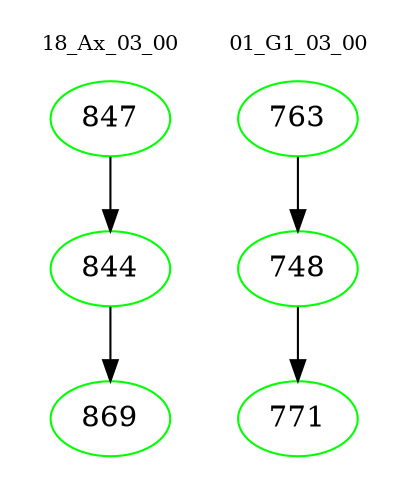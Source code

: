 digraph{
subgraph cluster_0 {
color = white
label = "18_Ax_03_00";
fontsize=10;
T0_847 [label="847", color="green"]
T0_847 -> T0_844 [color="black"]
T0_844 [label="844", color="green"]
T0_844 -> T0_869 [color="black"]
T0_869 [label="869", color="green"]
}
subgraph cluster_1 {
color = white
label = "01_G1_03_00";
fontsize=10;
T1_763 [label="763", color="green"]
T1_763 -> T1_748 [color="black"]
T1_748 [label="748", color="green"]
T1_748 -> T1_771 [color="black"]
T1_771 [label="771", color="green"]
}
}
